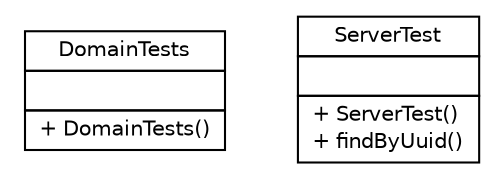 #!/usr/local/bin/dot
#
# Class diagram 
# Generated by UMLGraph version 5.1 (http://www.umlgraph.org/)
#

digraph G {
	edge [fontname="Helvetica",fontsize=10,labelfontname="Helvetica",labelfontsize=10];
	node [fontname="Helvetica",fontsize=10,shape=plaintext];
	nodesep=0.25;
	ranksep=0.5;
	// net.sereneproject.collector.domain.DomainTests
	c0 [label=<<table title="net.sereneproject.collector.domain.DomainTests" border="0" cellborder="1" cellspacing="0" cellpadding="2" port="p" href="./DomainTests.html">
		<tr><td><table border="0" cellspacing="0" cellpadding="1">
<tr><td align="center" balign="center"> DomainTests </td></tr>
		</table></td></tr>
		<tr><td><table border="0" cellspacing="0" cellpadding="1">
<tr><td align="left" balign="left">  </td></tr>
		</table></td></tr>
		<tr><td><table border="0" cellspacing="0" cellpadding="1">
<tr><td align="left" balign="left"> + DomainTests() </td></tr>
		</table></td></tr>
		</table>>, fontname="Helvetica", fontcolor="black", fontsize=10.0];
	// net.sereneproject.collector.domain.ServerTest
	c1 [label=<<table title="net.sereneproject.collector.domain.ServerTest" border="0" cellborder="1" cellspacing="0" cellpadding="2" port="p" href="./ServerTest.html">
		<tr><td><table border="0" cellspacing="0" cellpadding="1">
<tr><td align="center" balign="center"> ServerTest </td></tr>
		</table></td></tr>
		<tr><td><table border="0" cellspacing="0" cellpadding="1">
<tr><td align="left" balign="left">  </td></tr>
		</table></td></tr>
		<tr><td><table border="0" cellspacing="0" cellpadding="1">
<tr><td align="left" balign="left"> + ServerTest() </td></tr>
<tr><td align="left" balign="left"> + findByUuid() </td></tr>
		</table></td></tr>
		</table>>, fontname="Helvetica", fontcolor="black", fontsize=10.0];
}

